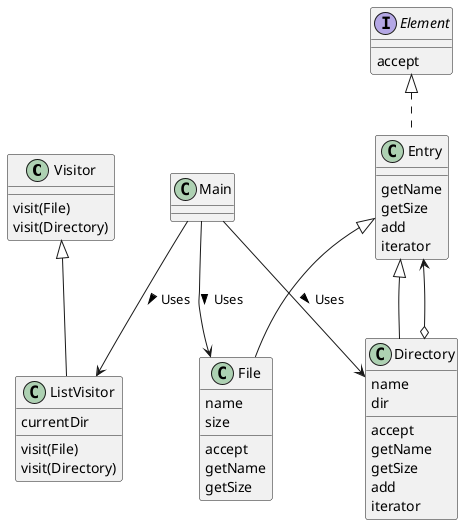 @startuml

class Visitor {
    {method} visit(File)
    {method} visit(Directory)
}

class ListVisitor {
    currentDir
    {method} visit(File)
    {method} visit(Directory)
}

Visitor <|-- ListVisitor

interface Element {
    {method} accept
}

class Entry {
    {method} getName
    {method} getSize
    {method} add
    {method} iterator
}

class File {
    name
    size
    {method} accept
    {method} getName
    {method} getSize
}

class Directory {
    name
    dir
    {method} accept
    {method} getName
    {method} getSize
    {method} add
    {method} iterator
}

class Main {
}

Element <|.. Entry

Entry <|-- File
Entry <|-- Directory

Entry <--o Directory

Main --> ListVisitor : Uses >
Main --> File : Uses >
Main --> Directory : Uses >
@enduml